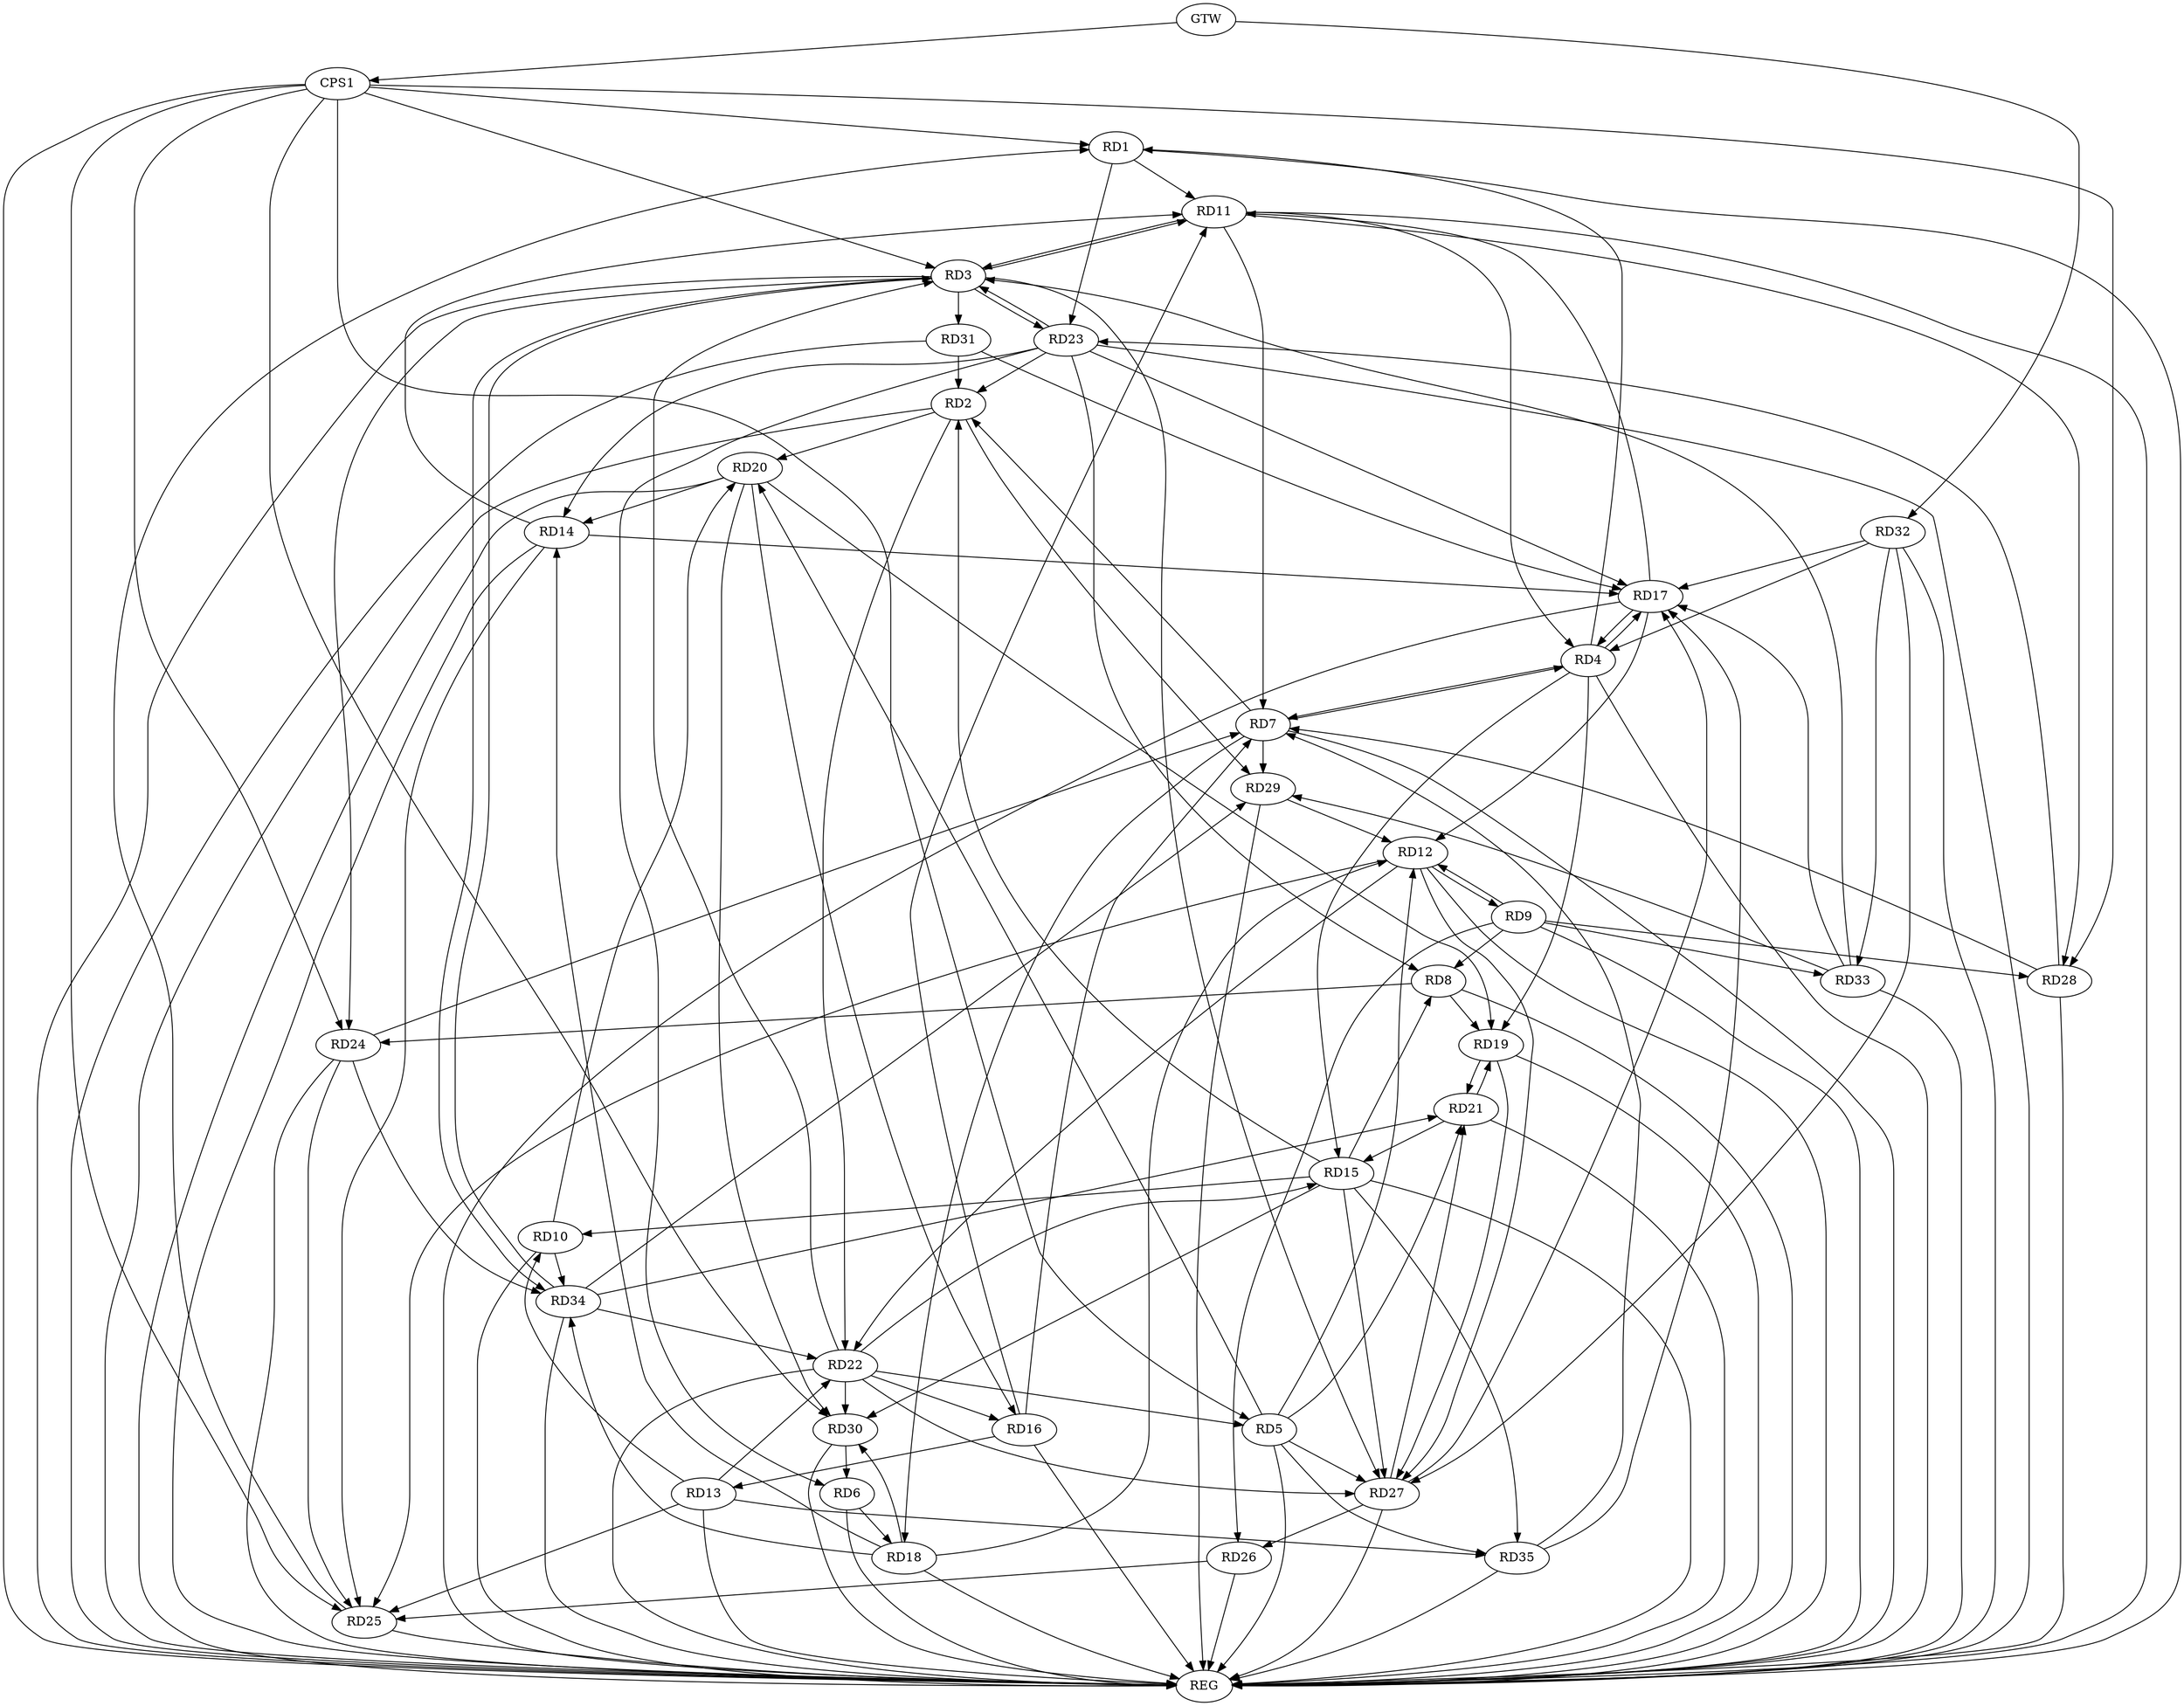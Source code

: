 strict digraph G {
  RD1 [ label="RD1" ];
  RD2 [ label="RD2" ];
  RD3 [ label="RD3" ];
  RD4 [ label="RD4" ];
  RD5 [ label="RD5" ];
  RD6 [ label="RD6" ];
  RD7 [ label="RD7" ];
  RD8 [ label="RD8" ];
  RD9 [ label="RD9" ];
  RD10 [ label="RD10" ];
  RD11 [ label="RD11" ];
  RD12 [ label="RD12" ];
  RD13 [ label="RD13" ];
  RD14 [ label="RD14" ];
  RD15 [ label="RD15" ];
  RD16 [ label="RD16" ];
  RD17 [ label="RD17" ];
  RD18 [ label="RD18" ];
  RD19 [ label="RD19" ];
  RD20 [ label="RD20" ];
  RD21 [ label="RD21" ];
  RD22 [ label="RD22" ];
  RD23 [ label="RD23" ];
  RD24 [ label="RD24" ];
  RD25 [ label="RD25" ];
  RD26 [ label="RD26" ];
  RD27 [ label="RD27" ];
  RD28 [ label="RD28" ];
  RD29 [ label="RD29" ];
  RD30 [ label="RD30" ];
  RD31 [ label="RD31" ];
  RD32 [ label="RD32" ];
  RD33 [ label="RD33" ];
  RD34 [ label="RD34" ];
  RD35 [ label="RD35" ];
  CPS1 [ label="CPS1" ];
  GTW [ label="GTW" ];
  REG [ label="REG" ];
  RD4 -> RD1;
  RD1 -> RD11;
  RD1 -> RD23;
  RD25 -> RD1;
  RD7 -> RD2;
  RD15 -> RD2;
  RD2 -> RD20;
  RD2 -> RD22;
  RD23 -> RD2;
  RD2 -> RD29;
  RD31 -> RD2;
  RD3 -> RD11;
  RD11 -> RD3;
  RD22 -> RD3;
  RD3 -> RD23;
  RD23 -> RD3;
  RD3 -> RD24;
  RD3 -> RD27;
  RD3 -> RD31;
  RD33 -> RD3;
  RD3 -> RD34;
  RD34 -> RD3;
  RD4 -> RD7;
  RD7 -> RD4;
  RD11 -> RD4;
  RD4 -> RD15;
  RD4 -> RD17;
  RD17 -> RD4;
  RD4 -> RD19;
  RD32 -> RD4;
  RD5 -> RD12;
  RD5 -> RD20;
  RD5 -> RD21;
  RD22 -> RD5;
  RD5 -> RD27;
  RD5 -> RD35;
  RD6 -> RD18;
  RD23 -> RD6;
  RD30 -> RD6;
  RD11 -> RD7;
  RD16 -> RD7;
  RD7 -> RD18;
  RD24 -> RD7;
  RD28 -> RD7;
  RD7 -> RD29;
  RD35 -> RD7;
  RD9 -> RD8;
  RD15 -> RD8;
  RD8 -> RD19;
  RD23 -> RD8;
  RD8 -> RD24;
  RD9 -> RD12;
  RD12 -> RD9;
  RD9 -> RD26;
  RD9 -> RD28;
  RD9 -> RD33;
  RD13 -> RD10;
  RD15 -> RD10;
  RD10 -> RD20;
  RD10 -> RD34;
  RD14 -> RD11;
  RD16 -> RD11;
  RD17 -> RD11;
  RD11 -> RD28;
  RD17 -> RD12;
  RD18 -> RD12;
  RD12 -> RD22;
  RD12 -> RD25;
  RD12 -> RD27;
  RD29 -> RD12;
  RD16 -> RD13;
  RD13 -> RD22;
  RD13 -> RD25;
  RD13 -> RD35;
  RD14 -> RD17;
  RD18 -> RD14;
  RD20 -> RD14;
  RD23 -> RD14;
  RD14 -> RD25;
  RD21 -> RD15;
  RD22 -> RD15;
  RD15 -> RD27;
  RD15 -> RD30;
  RD15 -> RD35;
  RD20 -> RD16;
  RD22 -> RD16;
  RD23 -> RD17;
  RD27 -> RD17;
  RD31 -> RD17;
  RD32 -> RD17;
  RD33 -> RD17;
  RD35 -> RD17;
  RD18 -> RD30;
  RD18 -> RD34;
  RD20 -> RD19;
  RD19 -> RD21;
  RD21 -> RD19;
  RD19 -> RD27;
  RD20 -> RD30;
  RD27 -> RD21;
  RD34 -> RD21;
  RD22 -> RD27;
  RD22 -> RD30;
  RD34 -> RD22;
  RD28 -> RD23;
  RD24 -> RD25;
  RD24 -> RD34;
  RD26 -> RD25;
  RD27 -> RD26;
  RD32 -> RD27;
  RD33 -> RD29;
  RD34 -> RD29;
  RD32 -> RD33;
  CPS1 -> RD1;
  CPS1 -> RD5;
  CPS1 -> RD24;
  CPS1 -> RD25;
  CPS1 -> RD28;
  CPS1 -> RD3;
  CPS1 -> RD30;
  GTW -> RD32;
  GTW -> CPS1;
  RD1 -> REG;
  RD2 -> REG;
  RD3 -> REG;
  RD4 -> REG;
  RD5 -> REG;
  RD6 -> REG;
  RD7 -> REG;
  RD8 -> REG;
  RD9 -> REG;
  RD10 -> REG;
  RD11 -> REG;
  RD12 -> REG;
  RD13 -> REG;
  RD14 -> REG;
  RD15 -> REG;
  RD16 -> REG;
  RD17 -> REG;
  RD18 -> REG;
  RD19 -> REG;
  RD20 -> REG;
  RD21 -> REG;
  RD22 -> REG;
  RD23 -> REG;
  RD24 -> REG;
  RD25 -> REG;
  RD26 -> REG;
  RD27 -> REG;
  RD28 -> REG;
  RD29 -> REG;
  RD30 -> REG;
  RD31 -> REG;
  RD32 -> REG;
  RD33 -> REG;
  RD34 -> REG;
  RD35 -> REG;
  CPS1 -> REG;
}
